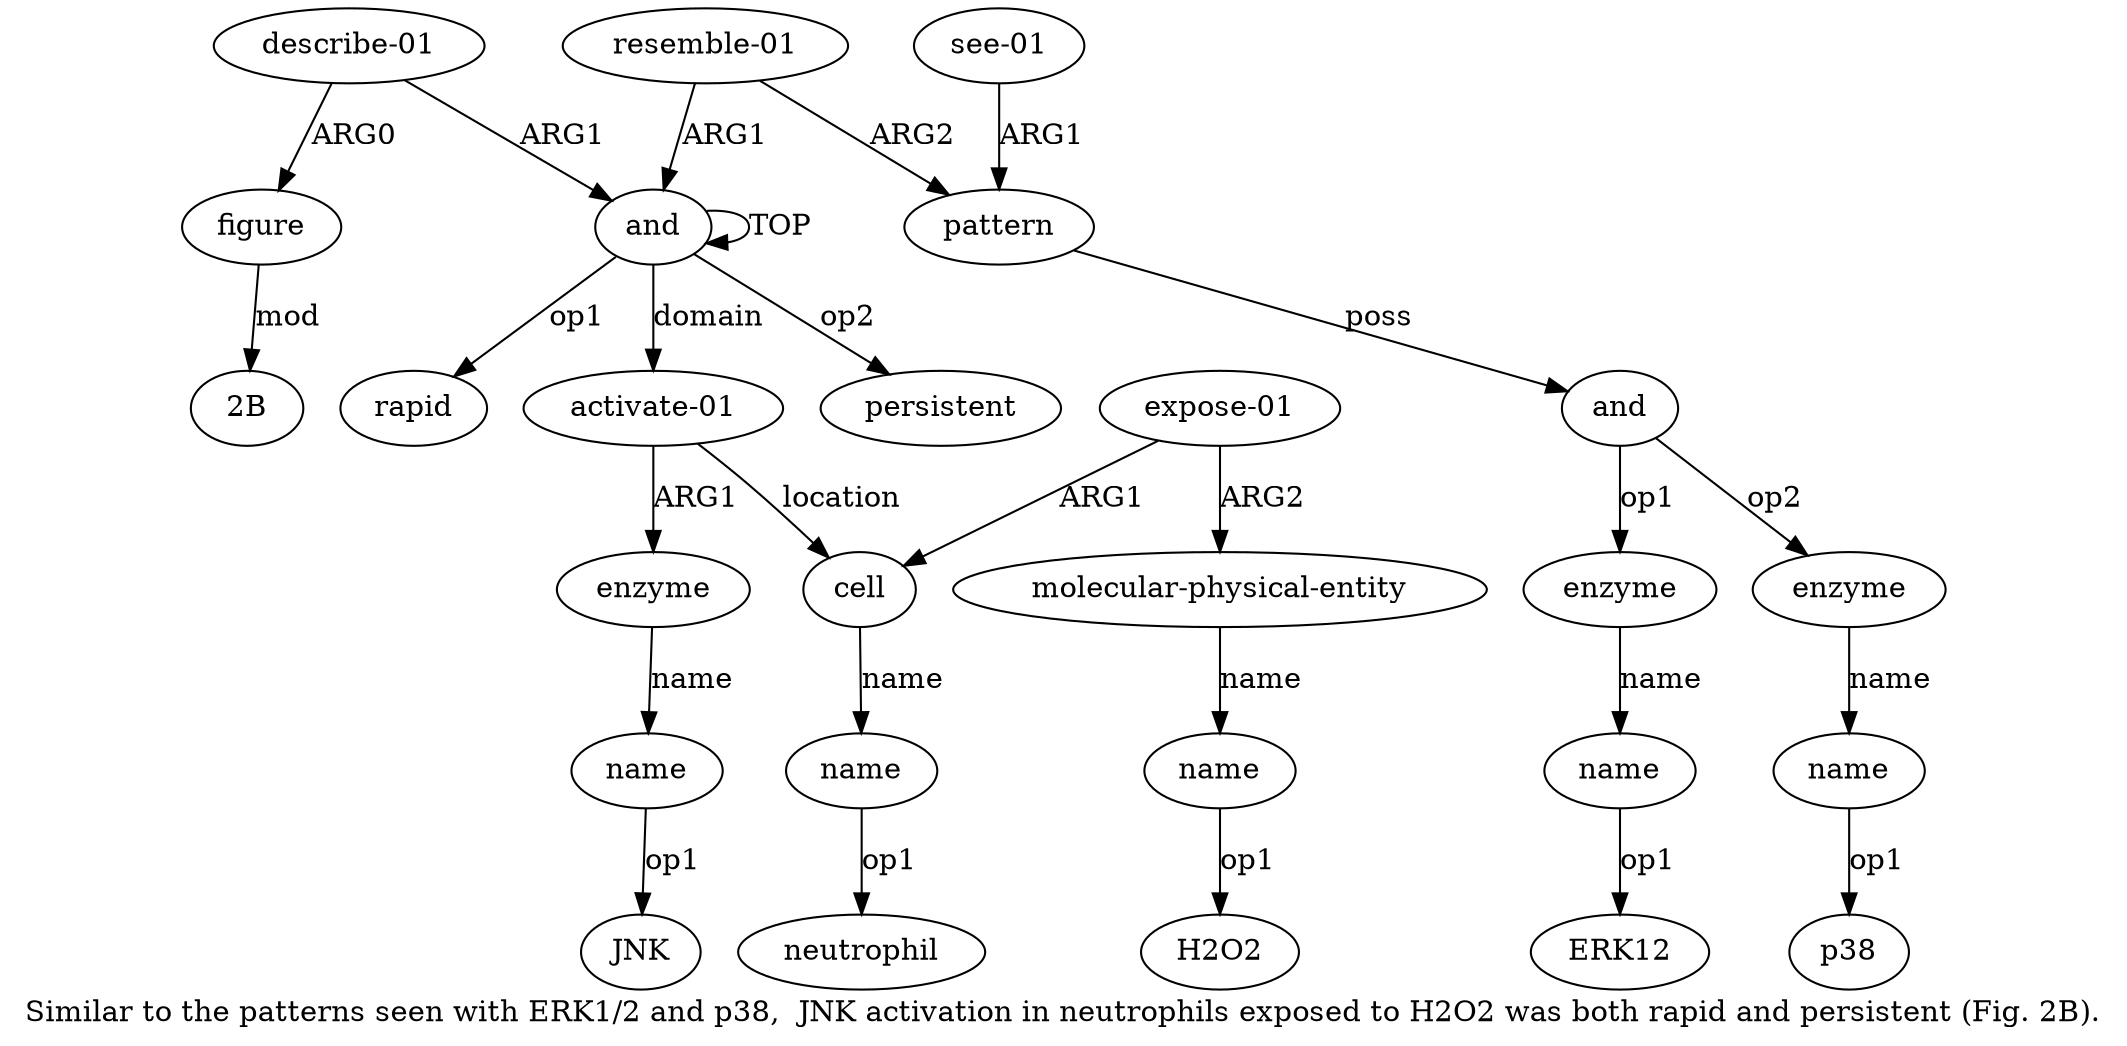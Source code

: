 digraph  {
	graph [label="Similar to the patterns seen with ERK1/2 and p38,  JNK activation in neutrophils exposed to H2O2 was both rapid and persistent (\
Fig. 2B)."];
	node [label="\N"];
	a20	 [color=black,
		gold_ind=20,
		gold_label=figure,
		label=figure,
		test_ind=20,
		test_label=figure];
	"a20 2B"	 [color=black,
		gold_ind=-1,
		gold_label="2B",
		label="2B",
		test_ind=-1,
		test_label="2B"];
	a20 -> "a20 2B" [key=0,
	color=black,
	gold_label=mod,
	label=mod,
	test_label=mod];
"a5 JNK" [color=black,
	gold_ind=-1,
	gold_label=JNK,
	label=JNK,
	test_ind=-1,
	test_label=JNK];
"a10 H2O2" [color=black,
	gold_ind=-1,
	gold_label=H2O2,
	label=H2O2,
	test_ind=-1,
	test_label=H2O2];
"a7 neutrophil" [color=black,
	gold_ind=-1,
	gold_label=neutrophil,
	label=neutrophil,
	test_ind=-1,
	test_label=neutrophil];
a15 [color=black,
	gold_ind=15,
	gold_label=enzyme,
	label=enzyme,
	test_ind=15,
	test_label=enzyme];
a16 [color=black,
	gold_ind=16,
	gold_label=name,
	label=name,
	test_ind=16,
	test_label=name];
a15 -> a16 [key=0,
color=black,
gold_label=name,
label=name,
test_label=name];
a14 [color=black,
gold_ind=14,
gold_label=and,
label=and,
test_ind=14,
test_label=and];
a14 -> a15 [key=0,
color=black,
gold_label=op1,
label=op1,
test_label=op1];
a17 [color=black,
gold_ind=17,
gold_label=enzyme,
label=enzyme,
test_ind=17,
test_label=enzyme];
a14 -> a17 [key=0,
color=black,
gold_label=op2,
label=op2,
test_label=op2];
a18 [color=black,
gold_ind=18,
gold_label=name,
label=name,
test_ind=18,
test_label=name];
a17 -> a18 [key=0,
color=black,
gold_label=name,
label=name,
test_label=name];
"a16 ERK12" [color=black,
gold_ind=-1,
gold_label=ERK12,
label=ERK12,
test_ind=-1,
test_label=ERK12];
a16 -> "a16 ERK12" [key=0,
color=black,
gold_label=op1,
label=op1,
test_label=op1];
a11 [color=black,
gold_ind=11,
gold_label="resemble-01",
label="resemble-01",
test_ind=11,
test_label="resemble-01"];
a12 [color=black,
gold_ind=12,
gold_label=pattern,
label=pattern,
test_ind=12,
test_label=pattern];
a11 -> a12 [key=0,
color=black,
gold_label=ARG2,
label=ARG2,
test_label=ARG2];
a0 [color=black,
gold_ind=0,
gold_label=and,
label=and,
test_ind=0,
test_label=and];
a11 -> a0 [key=0,
color=black,
gold_label=ARG1,
label=ARG1,
test_label=ARG1];
a10 [color=black,
gold_ind=10,
gold_label=name,
label=name,
test_ind=10,
test_label=name];
a10 -> "a10 H2O2" [key=0,
color=black,
gold_label=op1,
label=op1,
test_label=op1];
a13 [color=black,
gold_ind=13,
gold_label="see-01",
label="see-01",
test_ind=13,
test_label="see-01"];
a13 -> a12 [key=0,
color=black,
gold_label=ARG1,
label=ARG1,
test_label=ARG1];
a12 -> a14 [key=0,
color=black,
gold_label=poss,
label=poss,
test_label=poss];
a19 [color=black,
gold_ind=19,
gold_label="describe-01",
label="describe-01",
test_ind=19,
test_label="describe-01"];
a19 -> a20 [key=0,
color=black,
gold_label=ARG0,
label=ARG0,
test_label=ARG0];
a19 -> a0 [key=0,
color=black,
gold_label=ARG1,
label=ARG1,
test_label=ARG1];
"a18 p38" [color=black,
gold_ind=-1,
gold_label=p38,
label=p38,
test_ind=-1,
test_label=p38];
a18 -> "a18 p38" [key=0,
color=black,
gold_label=op1,
label=op1,
test_label=op1];
a1 [color=black,
gold_ind=1,
gold_label=rapid,
label=rapid,
test_ind=1,
test_label=rapid];
a0 -> a1 [key=0,
color=black,
gold_label=op1,
label=op1,
test_label=op1];
a0 -> a0 [key=0,
color=black,
gold_label=TOP,
label=TOP,
test_label=TOP];
a3 [color=black,
gold_ind=3,
gold_label="activate-01",
label="activate-01",
test_ind=3,
test_label="activate-01"];
a0 -> a3 [key=0,
color=black,
gold_label=domain,
label=domain,
test_label=domain];
a2 [color=black,
gold_ind=2,
gold_label=persistent,
label=persistent,
test_ind=2,
test_label=persistent];
a0 -> a2 [key=0,
color=black,
gold_label=op2,
label=op2,
test_label=op2];
a4 [color=black,
gold_ind=4,
gold_label=enzyme,
label=enzyme,
test_ind=4,
test_label=enzyme];
a3 -> a4 [key=0,
color=black,
gold_label=ARG1,
label=ARG1,
test_label=ARG1];
a6 [color=black,
gold_ind=6,
gold_label=cell,
label=cell,
test_ind=6,
test_label=cell];
a3 -> a6 [key=0,
color=black,
gold_label=location,
label=location,
test_label=location];
a5 [color=black,
gold_ind=5,
gold_label=name,
label=name,
test_ind=5,
test_label=name];
a5 -> "a5 JNK" [key=0,
color=black,
gold_label=op1,
label=op1,
test_label=op1];
a4 -> a5 [key=0,
color=black,
gold_label=name,
label=name,
test_label=name];
a7 [color=black,
gold_ind=7,
gold_label=name,
label=name,
test_ind=7,
test_label=name];
a7 -> "a7 neutrophil" [key=0,
color=black,
gold_label=op1,
label=op1,
test_label=op1];
a6 -> a7 [key=0,
color=black,
gold_label=name,
label=name,
test_label=name];
a9 [color=black,
gold_ind=9,
gold_label="molecular-physical-entity",
label="molecular-physical-entity",
test_ind=9,
test_label="molecular-physical-entity"];
a9 -> a10 [key=0,
color=black,
gold_label=name,
label=name,
test_label=name];
a8 [color=black,
gold_ind=8,
gold_label="expose-01",
label="expose-01",
test_ind=8,
test_label="expose-01"];
a8 -> a6 [key=0,
color=black,
gold_label=ARG1,
label=ARG1,
test_label=ARG1];
a8 -> a9 [key=0,
color=black,
gold_label=ARG2,
label=ARG2,
test_label=ARG2];
}
